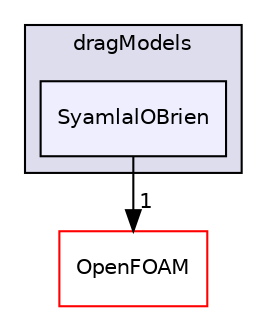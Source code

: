 digraph "src/phaseSystemModels/reactingEulerFoam/interfacialModels/dragModels/SyamlalOBrien" {
  bgcolor=transparent;
  compound=true
  node [ fontsize="10", fontname="Helvetica"];
  edge [ labelfontsize="10", labelfontname="Helvetica"];
  subgraph clusterdir_326a3023cc127b39f379d1d16589515e {
    graph [ bgcolor="#ddddee", pencolor="black", label="dragModels" fontname="Helvetica", fontsize="10", URL="dir_326a3023cc127b39f379d1d16589515e.html"]
  dir_0189f0e53dfa911ad4e88690899e0a3e [shape=box, label="SyamlalOBrien", style="filled", fillcolor="#eeeeff", pencolor="black", URL="dir_0189f0e53dfa911ad4e88690899e0a3e.html"];
  }
  dir_c5473ff19b20e6ec4dfe5c310b3778a8 [shape=box label="OpenFOAM" color="red" URL="dir_c5473ff19b20e6ec4dfe5c310b3778a8.html"];
  dir_0189f0e53dfa911ad4e88690899e0a3e->dir_c5473ff19b20e6ec4dfe5c310b3778a8 [headlabel="1", labeldistance=1.5 headhref="dir_003109_002151.html"];
}
